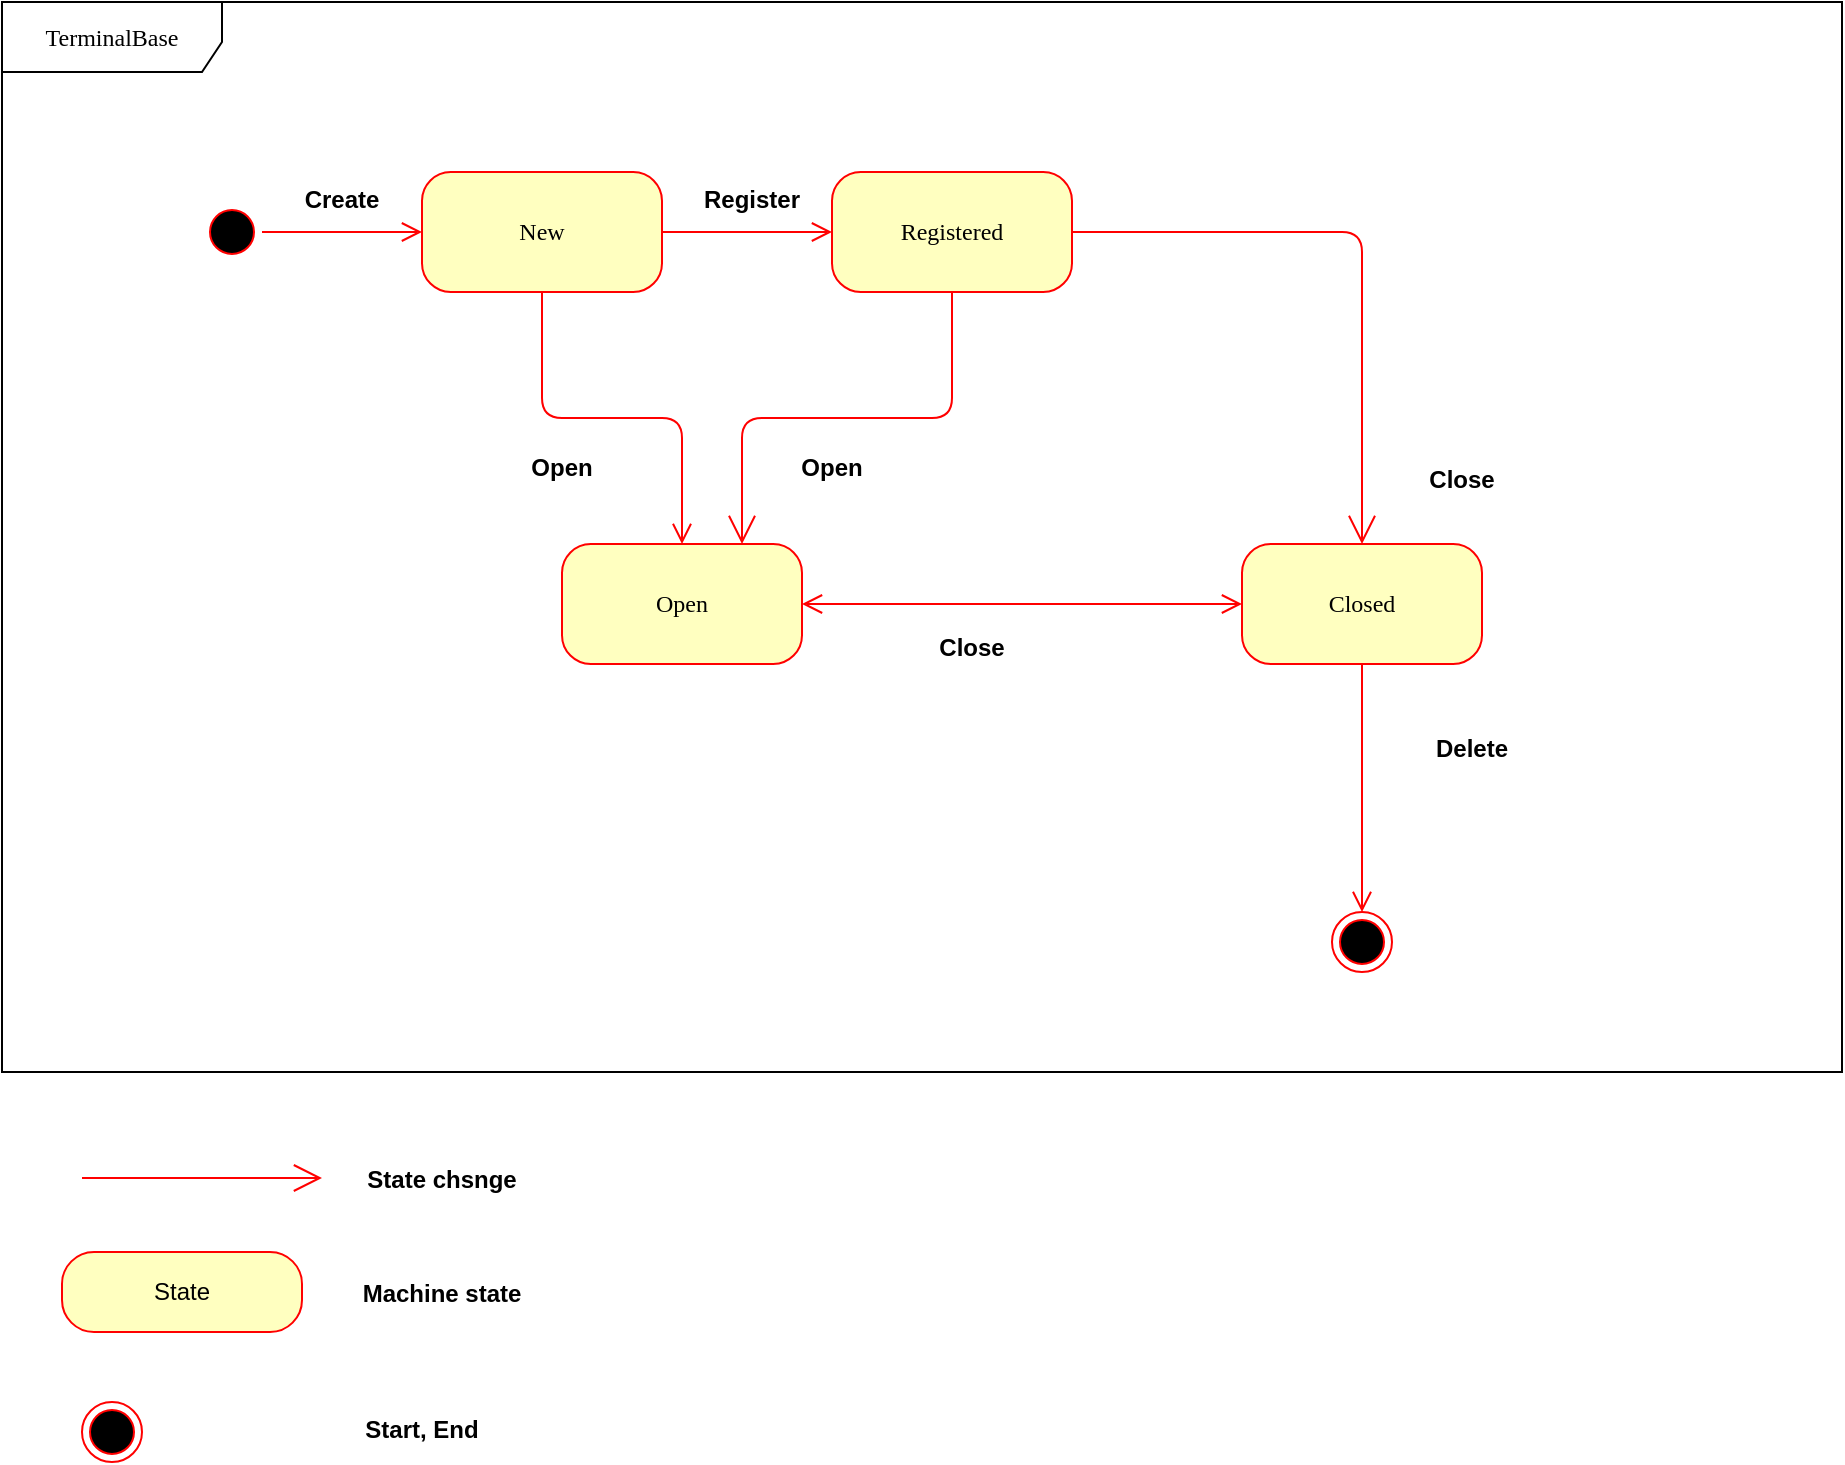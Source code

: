 <mxfile version="11.1.4" type="device"><diagram name="Page-1" id="58cdce13-f638-feb5-8d6f-7d28b1aa9fa0"><mxGraphModel dx="1008" dy="805" grid="1" gridSize="10" guides="1" tooltips="1" connect="1" arrows="1" fold="1" page="1" pageScale="1" pageWidth="1100" pageHeight="850" background="#ffffff" math="0" shadow="0"><root><mxCell id="0"/><mxCell id="1" parent="0"/><mxCell id="2a3bc250acf0617d-8" value="TerminalBase" style="shape=umlFrame;whiteSpace=wrap;html=1;rounded=1;shadow=0;comic=0;labelBackgroundColor=none;strokeColor=#000000;strokeWidth=1;fillColor=#ffffff;fontFamily=Verdana;fontSize=12;fontColor=#000000;align=center;width=110;height=35;" parent="1" vertex="1"><mxGeometry x="30" y="35" width="920" height="535" as="geometry"/></mxCell><mxCell id="382b91b5511bd0f7-1" value="" style="ellipse;html=1;shape=startState;fillColor=#000000;strokeColor=#ff0000;rounded=1;shadow=0;comic=0;labelBackgroundColor=none;fontFamily=Verdana;fontSize=12;fontColor=#000000;align=center;direction=south;" parent="1" vertex="1"><mxGeometry x="130" y="135" width="30" height="30" as="geometry"/></mxCell><mxCell id="382b91b5511bd0f7-5" value="Open" style="rounded=1;whiteSpace=wrap;html=1;arcSize=24;fillColor=#ffffc0;strokeColor=#ff0000;shadow=0;comic=0;labelBackgroundColor=none;fontFamily=Verdana;fontSize=12;fontColor=#000000;align=center;" parent="1" vertex="1"><mxGeometry x="310" y="306" width="120" height="60" as="geometry"/></mxCell><mxCell id="382b91b5511bd0f7-6" value="New" style="rounded=1;whiteSpace=wrap;html=1;arcSize=24;fillColor=#ffffc0;strokeColor=#ff0000;shadow=0;comic=0;labelBackgroundColor=none;fontFamily=Verdana;fontSize=12;fontColor=#000000;align=center;" parent="1" vertex="1"><mxGeometry x="240" y="120" width="120" height="60" as="geometry"/></mxCell><mxCell id="382b91b5511bd0f7-7" value="Registered" style="rounded=1;whiteSpace=wrap;html=1;arcSize=24;fillColor=#ffffc0;strokeColor=#ff0000;shadow=0;comic=0;labelBackgroundColor=none;fontFamily=Verdana;fontSize=12;fontColor=#000000;align=center;" parent="1" vertex="1"><mxGeometry x="445" y="120" width="120" height="60" as="geometry"/></mxCell><mxCell id="382b91b5511bd0f7-10" value="Closed" style="rounded=1;whiteSpace=wrap;html=1;arcSize=24;fillColor=#ffffc0;strokeColor=#ff0000;shadow=0;comic=0;labelBackgroundColor=none;fontFamily=Verdana;fontSize=12;fontColor=#000000;align=center;" parent="1" vertex="1"><mxGeometry x="650" y="306" width="120" height="60" as="geometry"/></mxCell><mxCell id="2a3bc250acf0617d-9" style="edgeStyle=orthogonalEdgeStyle;html=1;labelBackgroundColor=none;endArrow=open;endSize=8;strokeColor=#ff0000;fontFamily=Verdana;fontSize=12;align=left;" parent="1" source="382b91b5511bd0f7-1" target="382b91b5511bd0f7-6" edge="1"><mxGeometry relative="1" as="geometry"/></mxCell><mxCell id="2a3bc250acf0617d-11" style="edgeStyle=orthogonalEdgeStyle;html=1;entryX=0.5;entryY=0;labelBackgroundColor=none;endArrow=open;endSize=8;strokeColor=#ff0000;fontFamily=Verdana;fontSize=12;align=left;exitX=0.5;exitY=1;exitDx=0;exitDy=0;entryDx=0;entryDy=0;" parent="1" source="382b91b5511bd0f7-6" target="382b91b5511bd0f7-5" edge="1"><mxGeometry relative="1" as="geometry"><mxPoint x="520" y="300" as="sourcePoint"/></mxGeometry></mxCell><mxCell id="2a3bc250acf0617d-13" style="edgeStyle=orthogonalEdgeStyle;html=1;exitX=1;exitY=0.5;entryX=0;entryY=0.5;labelBackgroundColor=none;endArrow=open;endSize=8;strokeColor=#ff0000;fontFamily=Verdana;fontSize=12;align=left;startArrow=open;startFill=0;endFill=0;startSize=8;" parent="1" source="382b91b5511bd0f7-5" target="382b91b5511bd0f7-10" edge="1"><mxGeometry relative="1" as="geometry"/></mxCell><mxCell id="2a3bc250acf0617d-14" style="edgeStyle=orthogonalEdgeStyle;html=1;exitX=0.5;exitY=1;entryX=0.5;entryY=0;labelBackgroundColor=none;endArrow=open;endSize=8;strokeColor=#ff0000;fontFamily=Verdana;fontSize=12;align=left;entryDx=0;entryDy=0;exitDx=0;exitDy=0;" parent="1" source="382b91b5511bd0f7-10" target="24f968d109e7d6b4-3" edge="1"><mxGeometry relative="1" as="geometry"/></mxCell><mxCell id="24f968d109e7d6b4-3" value="" style="ellipse;html=1;shape=endState;fillColor=#000000;strokeColor=#ff0000;rounded=1;shadow=0;comic=0;labelBackgroundColor=none;fontFamily=Verdana;fontSize=12;fontColor=#000000;align=center;" parent="1" vertex="1"><mxGeometry x="695" y="490" width="30" height="30" as="geometry"/></mxCell><mxCell id="z3Juw-UQDxneO6rUd3D1-4" value="" style="endArrow=open;endFill=1;endSize=12;html=1;strokeColor=#FF0000;exitX=1;exitY=0.5;exitDx=0;exitDy=0;edgeStyle=orthogonalEdgeStyle;" parent="1" source="382b91b5511bd0f7-7" target="382b91b5511bd0f7-10" edge="1"><mxGeometry width="160" relative="1" as="geometry"><mxPoint x="360" y="630" as="sourcePoint"/><mxPoint x="520" y="630" as="targetPoint"/></mxGeometry></mxCell><mxCell id="z3Juw-UQDxneO6rUd3D1-5" value="" style="endArrow=open;endFill=1;endSize=12;html=1;strokeColor=#FF0000;entryX=0.75;entryY=0;entryDx=0;entryDy=0;edgeStyle=orthogonalEdgeStyle;" parent="1" target="382b91b5511bd0f7-5" edge="1"><mxGeometry width="160" relative="1" as="geometry"><mxPoint x="505" y="180" as="sourcePoint"/><mxPoint x="280" y="650" as="targetPoint"/><Array as="points"><mxPoint x="505" y="180"/><mxPoint x="505" y="243"/><mxPoint x="400" y="243"/></Array></mxGeometry></mxCell><mxCell id="z3Juw-UQDxneO6rUd3D1-7" value="" style="endArrow=open;endFill=1;endSize=12;html=1;strokeColor=#FF0000;" parent="1" edge="1"><mxGeometry width="160" relative="1" as="geometry"><mxPoint x="70" y="623" as="sourcePoint"/><mxPoint x="190" y="623" as="targetPoint"/></mxGeometry></mxCell><mxCell id="LB_VH47ZSb8uyjqLt1hQ-1" value="Open" style="text;align=center;fontStyle=1;verticalAlign=middle;spacingLeft=3;spacingRight=3;strokeColor=none;rotatable=0;points=[[0,0.5],[1,0.5]];portConstraint=eastwest;" vertex="1" parent="1"><mxGeometry x="405" y="254" width="80" height="26" as="geometry"/></mxCell><mxCell id="LB_VH47ZSb8uyjqLt1hQ-2" value="Close" style="text;align=center;fontStyle=1;verticalAlign=middle;spacingLeft=3;spacingRight=3;strokeColor=none;rotatable=0;points=[[0,0.5],[1,0.5]];portConstraint=eastwest;" vertex="1" parent="1"><mxGeometry x="475" y="344" width="80" height="26" as="geometry"/></mxCell><mxCell id="LB_VH47ZSb8uyjqLt1hQ-4" value="Open" style="text;align=center;fontStyle=1;verticalAlign=middle;spacingLeft=3;spacingRight=3;strokeColor=none;rotatable=0;points=[[0,0.5],[1,0.5]];portConstraint=eastwest;" vertex="1" parent="1"><mxGeometry x="270" y="254" width="80" height="26" as="geometry"/></mxCell><mxCell id="LB_VH47ZSb8uyjqLt1hQ-5" value="Create" style="text;align=center;fontStyle=1;verticalAlign=middle;spacingLeft=3;spacingRight=3;strokeColor=none;rotatable=0;points=[[0,0.5],[1,0.5]];portConstraint=eastwest;" vertex="1" parent="1"><mxGeometry x="160" y="120" width="80" height="26" as="geometry"/></mxCell><mxCell id="LB_VH47ZSb8uyjqLt1hQ-7" value="Register" style="text;align=center;fontStyle=1;verticalAlign=middle;spacingLeft=3;spacingRight=3;strokeColor=none;rotatable=0;points=[[0,0.5],[1,0.5]];portConstraint=eastwest;" vertex="1" parent="1"><mxGeometry x="365" y="120" width="80" height="26" as="geometry"/></mxCell><mxCell id="LB_VH47ZSb8uyjqLt1hQ-8" style="edgeStyle=orthogonalEdgeStyle;html=1;labelBackgroundColor=none;endArrow=open;endSize=8;strokeColor=#ff0000;fontFamily=Verdana;fontSize=12;align=left;exitX=1;exitY=0.5;exitDx=0;exitDy=0;" edge="1" parent="1" source="382b91b5511bd0f7-6" target="382b91b5511bd0f7-7"><mxGeometry relative="1" as="geometry"><mxPoint x="360" y="150" as="sourcePoint"/><mxPoint x="445" y="150" as="targetPoint"/></mxGeometry></mxCell><mxCell id="LB_VH47ZSb8uyjqLt1hQ-11" value="Close" style="text;align=center;fontStyle=1;verticalAlign=middle;spacingLeft=3;spacingRight=3;strokeColor=none;rotatable=0;points=[[0,0.5],[1,0.5]];portConstraint=eastwest;" vertex="1" parent="1"><mxGeometry x="720" y="260" width="80" height="26" as="geometry"/></mxCell><mxCell id="LB_VH47ZSb8uyjqLt1hQ-12" value="Delete" style="text;align=center;fontStyle=1;verticalAlign=middle;spacingLeft=3;spacingRight=3;strokeColor=none;rotatable=0;points=[[0,0.5],[1,0.5]];portConstraint=eastwest;" vertex="1" parent="1"><mxGeometry x="725" y="394.5" width="80" height="26" as="geometry"/></mxCell><mxCell id="LB_VH47ZSb8uyjqLt1hQ-13" value="State chsnge" style="text;align=center;fontStyle=1;verticalAlign=middle;spacingLeft=3;spacingRight=3;strokeColor=none;rotatable=0;points=[[0,0.5],[1,0.5]];portConstraint=eastwest;" vertex="1" parent="1"><mxGeometry x="210" y="610" width="80" height="26" as="geometry"/></mxCell><mxCell id="LB_VH47ZSb8uyjqLt1hQ-16" value="State" style="rounded=1;whiteSpace=wrap;html=1;arcSize=40;fontColor=#000000;fillColor=#ffffc0;strokeColor=#ff0000;" vertex="1" parent="1"><mxGeometry x="60" y="660" width="120" height="40" as="geometry"/></mxCell><mxCell id="LB_VH47ZSb8uyjqLt1hQ-19" value="Machine state" style="text;align=center;fontStyle=1;verticalAlign=middle;spacingLeft=3;spacingRight=3;strokeColor=none;rotatable=0;points=[[0,0.5],[1,0.5]];portConstraint=eastwest;" vertex="1" parent="1"><mxGeometry x="210" y="667" width="80" height="26" as="geometry"/></mxCell><mxCell id="LB_VH47ZSb8uyjqLt1hQ-20" value="" style="ellipse;html=1;shape=endState;fillColor=#000000;strokeColor=#ff0000;" vertex="1" parent="1"><mxGeometry x="70" y="735" width="30" height="30" as="geometry"/></mxCell><mxCell id="LB_VH47ZSb8uyjqLt1hQ-21" value="Start, End" style="text;align=center;fontStyle=1;verticalAlign=middle;spacingLeft=3;spacingRight=3;strokeColor=none;rotatable=0;points=[[0,0.5],[1,0.5]];portConstraint=eastwest;" vertex="1" parent="1"><mxGeometry x="200" y="735" width="80" height="26" as="geometry"/></mxCell></root></mxGraphModel></diagram></mxfile>